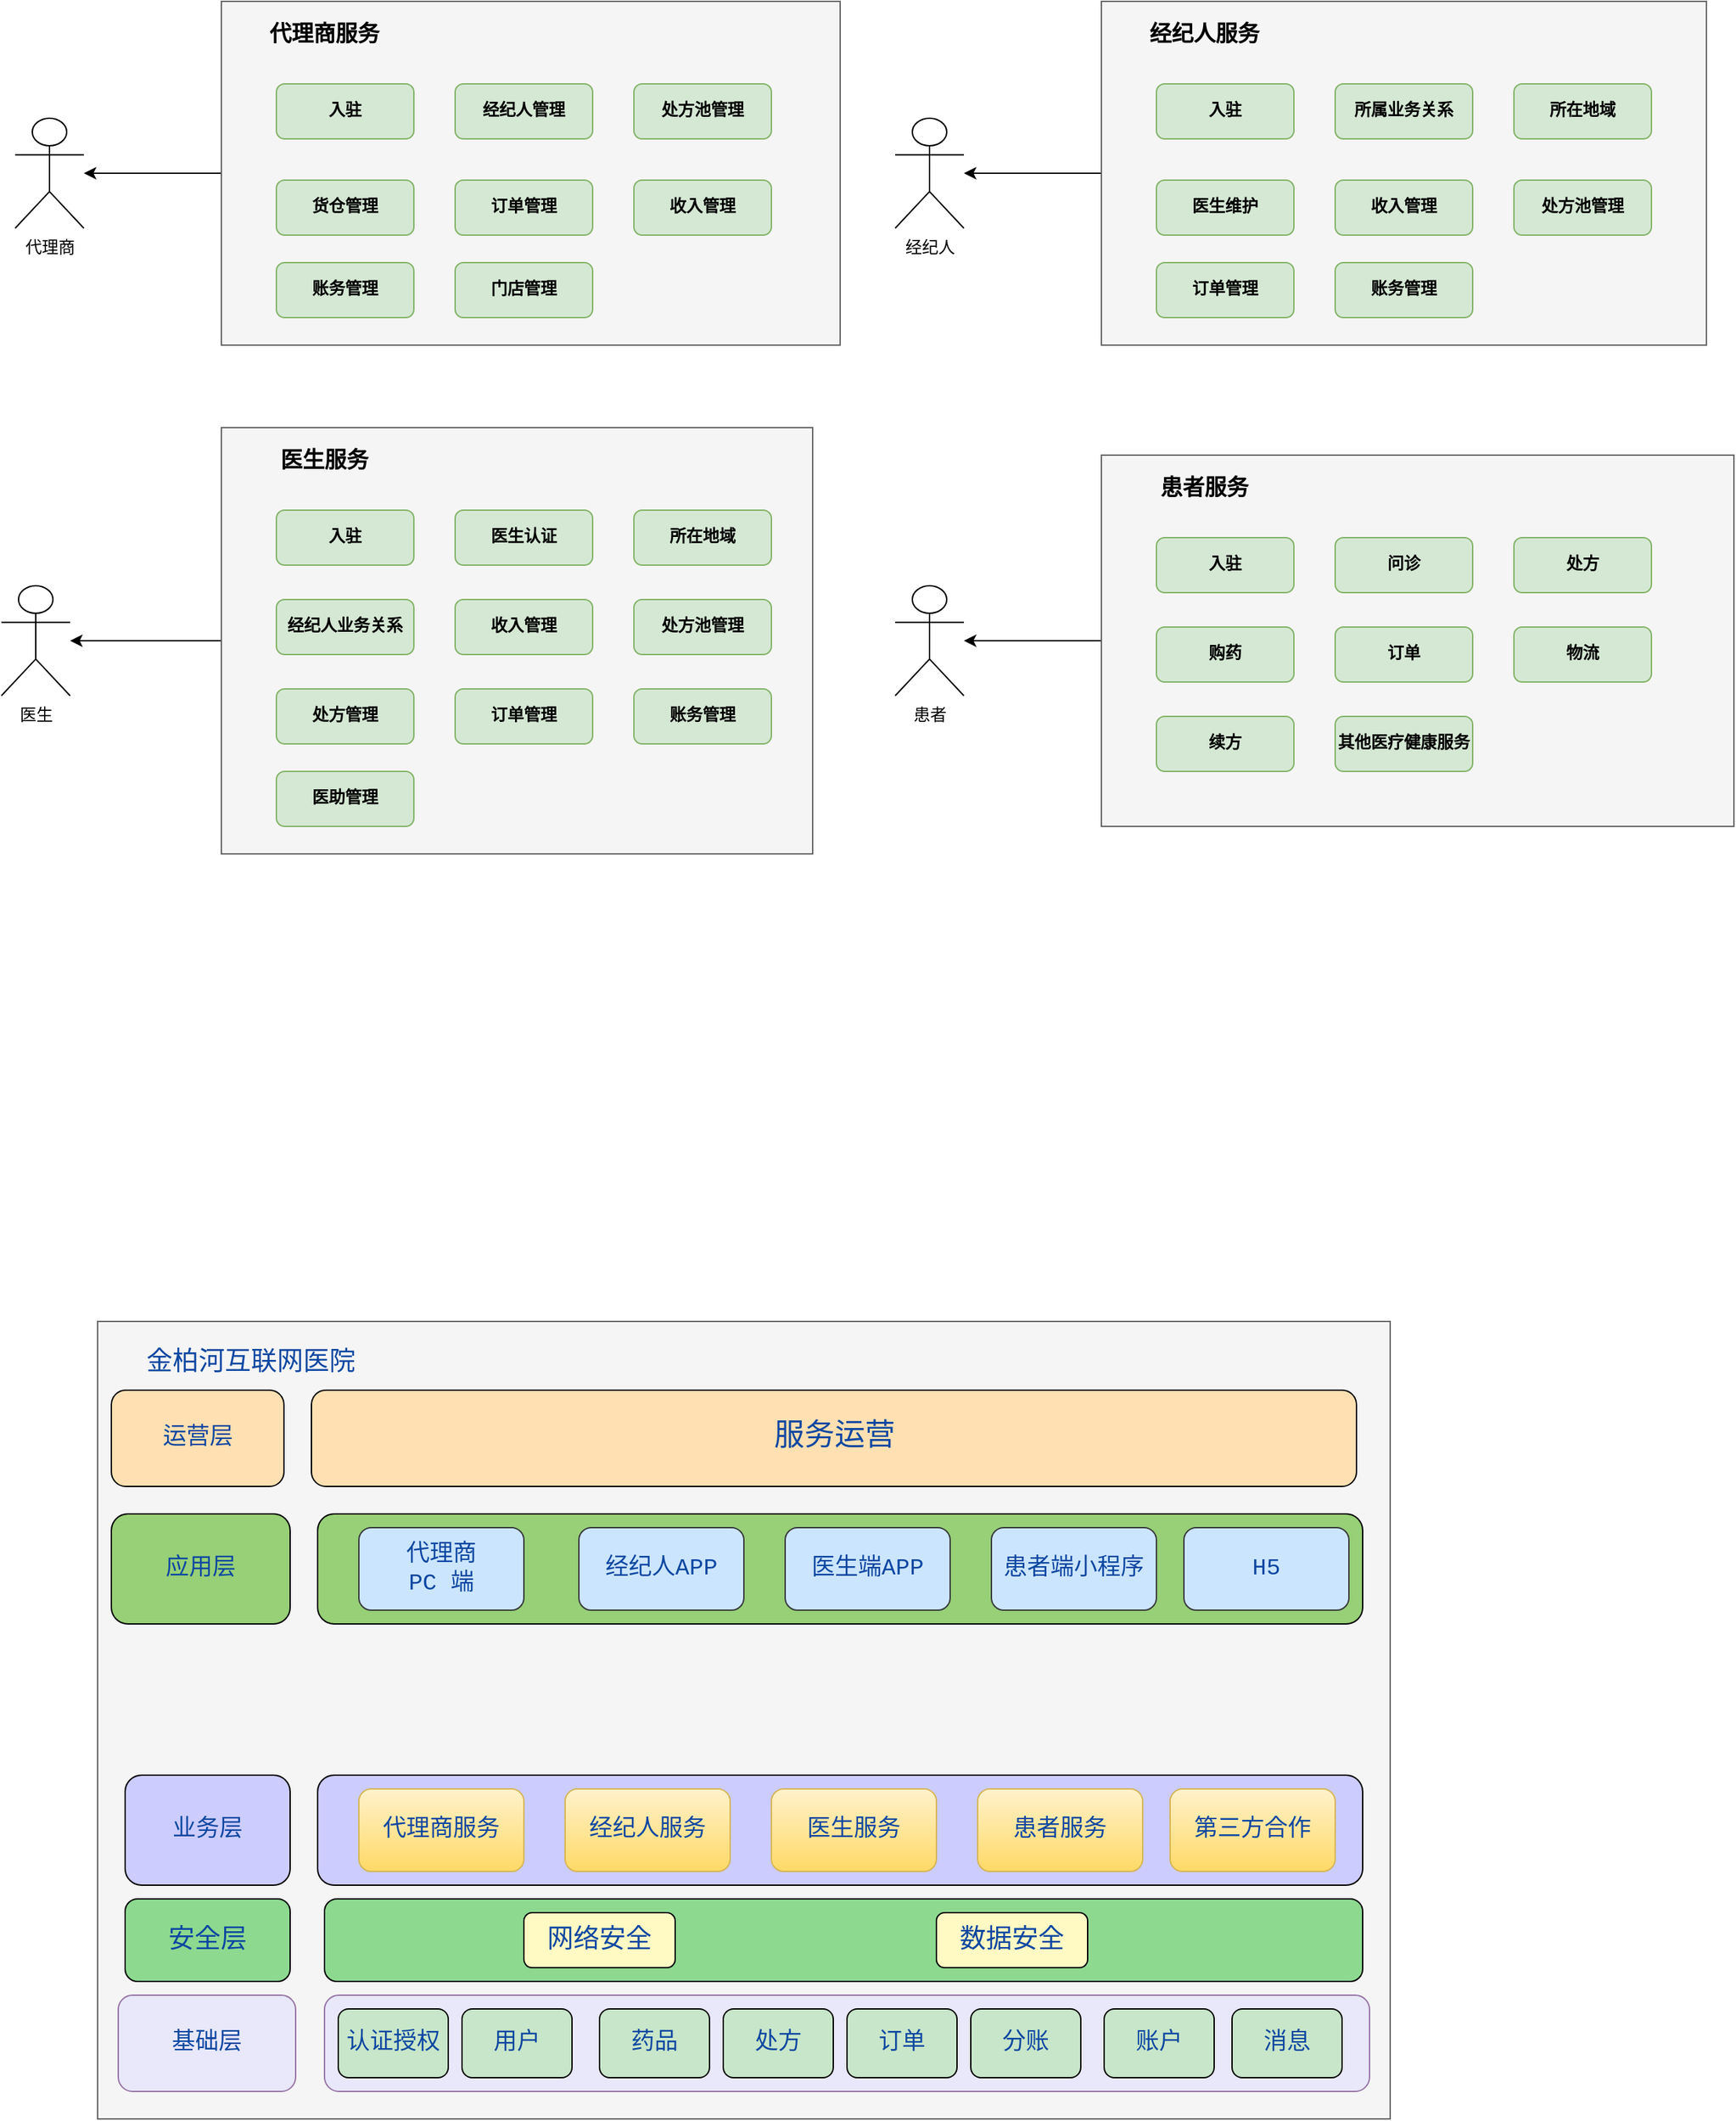 <mxfile version="20.1.3" type="github">
  <diagram id="FB3oiVCDdu1StfZkIanC" name="第 1 页">
    <mxGraphModel dx="1422" dy="1931" grid="1" gridSize="10" guides="1" tooltips="1" connect="1" arrows="1" fold="1" page="1" pageScale="1" pageWidth="827" pageHeight="1169" math="0" shadow="0">
      <root>
        <mxCell id="0" />
        <mxCell id="1" parent="0" />
        <mxCell id="wnDvW4o2_6gSg0_ogFNA-11" style="edgeStyle=orthogonalEdgeStyle;rounded=0;orthogonalLoop=1;jettySize=auto;html=1;fontFamily=Courier New;fontSize=16;" edge="1" parent="1" source="wnDvW4o2_6gSg0_ogFNA-1" target="wnDvW4o2_6gSg0_ogFNA-2">
          <mxGeometry relative="1" as="geometry" />
        </mxCell>
        <mxCell id="wnDvW4o2_6gSg0_ogFNA-1" value="" style="rounded=0;whiteSpace=wrap;html=1;fillColor=#f5f5f5;fontColor=#333333;strokeColor=#666666;" vertex="1" parent="1">
          <mxGeometry x="860" y="-80" width="440" height="250" as="geometry" />
        </mxCell>
        <mxCell id="wnDvW4o2_6gSg0_ogFNA-2" value="经纪人" style="shape=umlActor;verticalLabelPosition=bottom;verticalAlign=top;html=1;outlineConnect=0;" vertex="1" parent="1">
          <mxGeometry x="710" y="5" width="50" height="80" as="geometry" />
        </mxCell>
        <mxCell id="wnDvW4o2_6gSg0_ogFNA-3" value="&lt;b&gt;入驻&lt;/b&gt;" style="rounded=1;whiteSpace=wrap;html=1;fillColor=#d5e8d4;strokeColor=#82b366;fontFamily=Courier New;" vertex="1" parent="1">
          <mxGeometry x="900" y="-20" width="100" height="40" as="geometry" />
        </mxCell>
        <mxCell id="wnDvW4o2_6gSg0_ogFNA-4" value="&lt;b&gt;所属业务关系&lt;/b&gt;" style="rounded=1;whiteSpace=wrap;html=1;fillColor=#d5e8d4;strokeColor=#82b366;fontFamily=Courier New;" vertex="1" parent="1">
          <mxGeometry x="1030" y="-20" width="100" height="40" as="geometry" />
        </mxCell>
        <mxCell id="wnDvW4o2_6gSg0_ogFNA-5" value="&lt;b&gt;所在地域&lt;/b&gt;" style="rounded=1;whiteSpace=wrap;html=1;fillColor=#d5e8d4;strokeColor=#82b366;fontFamily=Courier New;" vertex="1" parent="1">
          <mxGeometry x="1160" y="-20" width="100" height="40" as="geometry" />
        </mxCell>
        <mxCell id="wnDvW4o2_6gSg0_ogFNA-6" value="&lt;b&gt;医生&lt;/b&gt;&lt;b&gt;维护&lt;/b&gt;" style="rounded=1;whiteSpace=wrap;html=1;fillColor=#d5e8d4;strokeColor=#82b366;fontFamily=Courier New;" vertex="1" parent="1">
          <mxGeometry x="900" y="50" width="100" height="40" as="geometry" />
        </mxCell>
        <mxCell id="wnDvW4o2_6gSg0_ogFNA-7" value="&lt;b&gt;处方池管理&lt;/b&gt;" style="rounded=1;whiteSpace=wrap;html=1;fillColor=#d5e8d4;strokeColor=#82b366;fontFamily=Courier New;" vertex="1" parent="1">
          <mxGeometry x="1160" y="50" width="100" height="40" as="geometry" />
        </mxCell>
        <mxCell id="wnDvW4o2_6gSg0_ogFNA-8" value="&lt;b&gt;收入管理&lt;/b&gt;" style="rounded=1;whiteSpace=wrap;html=1;fillColor=#d5e8d4;strokeColor=#82b366;fontFamily=Courier New;" vertex="1" parent="1">
          <mxGeometry x="1030" y="50" width="100" height="40" as="geometry" />
        </mxCell>
        <mxCell id="wnDvW4o2_6gSg0_ogFNA-9" value="&lt;b&gt;订单管理&lt;/b&gt;" style="rounded=1;whiteSpace=wrap;html=1;fillColor=#d5e8d4;strokeColor=#82b366;fontFamily=Courier New;" vertex="1" parent="1">
          <mxGeometry x="900" y="110" width="100" height="40" as="geometry" />
        </mxCell>
        <mxCell id="wnDvW4o2_6gSg0_ogFNA-10" value="经纪人服务" style="text;html=1;strokeColor=none;fillColor=none;align=center;verticalAlign=middle;whiteSpace=wrap;rounded=0;fontFamily=Courier New;fontStyle=1;fontSize=16;" vertex="1" parent="1">
          <mxGeometry x="880" y="-70" width="110" height="30" as="geometry" />
        </mxCell>
        <mxCell id="wnDvW4o2_6gSg0_ogFNA-12" style="edgeStyle=orthogonalEdgeStyle;rounded=0;orthogonalLoop=1;jettySize=auto;html=1;fontFamily=Courier New;fontSize=16;" edge="1" parent="1" source="wnDvW4o2_6gSg0_ogFNA-13" target="wnDvW4o2_6gSg0_ogFNA-14">
          <mxGeometry relative="1" as="geometry" />
        </mxCell>
        <mxCell id="wnDvW4o2_6gSg0_ogFNA-13" value="" style="rounded=0;whiteSpace=wrap;html=1;fillColor=#f5f5f5;fontColor=#333333;strokeColor=#666666;" vertex="1" parent="1">
          <mxGeometry x="220" y="230" width="430" height="310" as="geometry" />
        </mxCell>
        <mxCell id="wnDvW4o2_6gSg0_ogFNA-14" value="医生" style="shape=umlActor;verticalLabelPosition=bottom;verticalAlign=top;html=1;outlineConnect=0;" vertex="1" parent="1">
          <mxGeometry x="60" y="345" width="50" height="80" as="geometry" />
        </mxCell>
        <mxCell id="wnDvW4o2_6gSg0_ogFNA-15" value="&lt;b&gt;入驻&lt;/b&gt;" style="rounded=1;whiteSpace=wrap;html=1;fillColor=#d5e8d4;strokeColor=#82b366;fontFamily=Courier New;" vertex="1" parent="1">
          <mxGeometry x="260" y="290" width="100" height="40" as="geometry" />
        </mxCell>
        <mxCell id="wnDvW4o2_6gSg0_ogFNA-16" value="&lt;b&gt;医生认证&lt;/b&gt;" style="rounded=1;whiteSpace=wrap;html=1;fillColor=#d5e8d4;strokeColor=#82b366;fontFamily=Courier New;" vertex="1" parent="1">
          <mxGeometry x="390" y="290" width="100" height="40" as="geometry" />
        </mxCell>
        <mxCell id="wnDvW4o2_6gSg0_ogFNA-17" value="&lt;b&gt;所在地域&lt;/b&gt;" style="rounded=1;whiteSpace=wrap;html=1;fillColor=#d5e8d4;strokeColor=#82b366;fontFamily=Courier New;" vertex="1" parent="1">
          <mxGeometry x="520" y="290" width="100" height="40" as="geometry" />
        </mxCell>
        <mxCell id="wnDvW4o2_6gSg0_ogFNA-18" value="&lt;b&gt;经纪人业务关系&lt;/b&gt;" style="rounded=1;whiteSpace=wrap;html=1;fillColor=#d5e8d4;strokeColor=#82b366;fontFamily=Courier New;" vertex="1" parent="1">
          <mxGeometry x="260" y="355" width="100" height="40" as="geometry" />
        </mxCell>
        <mxCell id="wnDvW4o2_6gSg0_ogFNA-19" value="&lt;b&gt;处方池管理&lt;/b&gt;" style="rounded=1;whiteSpace=wrap;html=1;fillColor=#d5e8d4;strokeColor=#82b366;fontFamily=Courier New;" vertex="1" parent="1">
          <mxGeometry x="520" y="355" width="100" height="40" as="geometry" />
        </mxCell>
        <mxCell id="wnDvW4o2_6gSg0_ogFNA-20" value="&lt;b&gt;收入管理&lt;/b&gt;" style="rounded=1;whiteSpace=wrap;html=1;fillColor=#d5e8d4;strokeColor=#82b366;fontFamily=Courier New;" vertex="1" parent="1">
          <mxGeometry x="390" y="355" width="100" height="40" as="geometry" />
        </mxCell>
        <mxCell id="wnDvW4o2_6gSg0_ogFNA-21" value="&lt;b&gt;订单管理&lt;/b&gt;" style="rounded=1;whiteSpace=wrap;html=1;fillColor=#d5e8d4;strokeColor=#82b366;fontFamily=Courier New;" vertex="1" parent="1">
          <mxGeometry x="390" y="420" width="100" height="40" as="geometry" />
        </mxCell>
        <mxCell id="wnDvW4o2_6gSg0_ogFNA-22" value="医生服务" style="text;html=1;strokeColor=none;fillColor=none;align=center;verticalAlign=middle;whiteSpace=wrap;rounded=0;fontFamily=Courier New;fontStyle=1;fontSize=16;" vertex="1" parent="1">
          <mxGeometry x="240" y="240" width="110" height="30" as="geometry" />
        </mxCell>
        <mxCell id="wnDvW4o2_6gSg0_ogFNA-23" value="&lt;b&gt;处方管理&lt;/b&gt;" style="rounded=1;whiteSpace=wrap;html=1;fillColor=#d5e8d4;strokeColor=#82b366;fontFamily=Courier New;" vertex="1" parent="1">
          <mxGeometry x="260" y="420" width="100" height="40" as="geometry" />
        </mxCell>
        <mxCell id="wnDvW4o2_6gSg0_ogFNA-24" style="edgeStyle=orthogonalEdgeStyle;rounded=0;orthogonalLoop=1;jettySize=auto;html=1;fontFamily=Courier New;fontSize=16;" edge="1" parent="1" source="wnDvW4o2_6gSg0_ogFNA-25" target="wnDvW4o2_6gSg0_ogFNA-26">
          <mxGeometry relative="1" as="geometry" />
        </mxCell>
        <mxCell id="wnDvW4o2_6gSg0_ogFNA-25" value="" style="rounded=0;whiteSpace=wrap;html=1;fillColor=#f5f5f5;fontColor=#333333;strokeColor=#666666;" vertex="1" parent="1">
          <mxGeometry x="220" y="-80" width="450" height="250" as="geometry" />
        </mxCell>
        <mxCell id="wnDvW4o2_6gSg0_ogFNA-26" value="代理商" style="shape=umlActor;verticalLabelPosition=bottom;verticalAlign=top;html=1;outlineConnect=0;" vertex="1" parent="1">
          <mxGeometry x="70" y="5" width="50" height="80" as="geometry" />
        </mxCell>
        <mxCell id="wnDvW4o2_6gSg0_ogFNA-27" value="&lt;b&gt;入驻&lt;/b&gt;" style="rounded=1;whiteSpace=wrap;html=1;fillColor=#d5e8d4;strokeColor=#82b366;fontFamily=Courier New;" vertex="1" parent="1">
          <mxGeometry x="260" y="-20" width="100" height="40" as="geometry" />
        </mxCell>
        <mxCell id="wnDvW4o2_6gSg0_ogFNA-28" value="&lt;b&gt;处方池管理&lt;/b&gt;" style="rounded=1;whiteSpace=wrap;html=1;fillColor=#d5e8d4;strokeColor=#82b366;fontFamily=Courier New;" vertex="1" parent="1">
          <mxGeometry x="520" y="-20" width="100" height="40" as="geometry" />
        </mxCell>
        <mxCell id="wnDvW4o2_6gSg0_ogFNA-29" value="&lt;b&gt;经纪人管理&lt;/b&gt;" style="rounded=1;whiteSpace=wrap;html=1;fillColor=#d5e8d4;strokeColor=#82b366;fontFamily=Courier New;" vertex="1" parent="1">
          <mxGeometry x="390" y="-20" width="100" height="40" as="geometry" />
        </mxCell>
        <mxCell id="wnDvW4o2_6gSg0_ogFNA-32" value="&lt;b&gt;收入管理&lt;/b&gt;" style="rounded=1;whiteSpace=wrap;html=1;fillColor=#d5e8d4;strokeColor=#82b366;fontFamily=Courier New;" vertex="1" parent="1">
          <mxGeometry x="520" y="50" width="100" height="40" as="geometry" />
        </mxCell>
        <mxCell id="wnDvW4o2_6gSg0_ogFNA-33" value="&lt;b&gt;货仓管理&lt;/b&gt;" style="rounded=1;whiteSpace=wrap;html=1;fillColor=#d5e8d4;strokeColor=#82b366;fontFamily=Courier New;" vertex="1" parent="1">
          <mxGeometry x="260" y="50" width="100" height="40" as="geometry" />
        </mxCell>
        <mxCell id="wnDvW4o2_6gSg0_ogFNA-34" value="代理商服务" style="text;html=1;strokeColor=none;fillColor=none;align=center;verticalAlign=middle;whiteSpace=wrap;rounded=0;fontFamily=Courier New;fontStyle=1;fontSize=16;" vertex="1" parent="1">
          <mxGeometry x="240" y="-70" width="110" height="30" as="geometry" />
        </mxCell>
        <mxCell id="wnDvW4o2_6gSg0_ogFNA-37" value="&lt;b&gt;账务管理&lt;/b&gt;" style="rounded=1;whiteSpace=wrap;html=1;fillColor=#d5e8d4;strokeColor=#82b366;fontFamily=Courier New;" vertex="1" parent="1">
          <mxGeometry x="260" y="110" width="100" height="40" as="geometry" />
        </mxCell>
        <mxCell id="wnDvW4o2_6gSg0_ogFNA-38" value="&lt;b&gt;账务管理&lt;/b&gt;" style="rounded=1;whiteSpace=wrap;html=1;fillColor=#d5e8d4;strokeColor=#82b366;fontFamily=Courier New;" vertex="1" parent="1">
          <mxGeometry x="1030" y="110" width="100" height="40" as="geometry" />
        </mxCell>
        <mxCell id="wnDvW4o2_6gSg0_ogFNA-40" value="&lt;b&gt;账务管理&lt;/b&gt;" style="rounded=1;whiteSpace=wrap;html=1;fillColor=#d5e8d4;strokeColor=#82b366;fontFamily=Courier New;" vertex="1" parent="1">
          <mxGeometry x="520" y="420" width="100" height="40" as="geometry" />
        </mxCell>
        <mxCell id="wnDvW4o2_6gSg0_ogFNA-41" value="&lt;b&gt;订单管理&lt;/b&gt;" style="rounded=1;whiteSpace=wrap;html=1;fillColor=#d5e8d4;strokeColor=#82b366;fontFamily=Courier New;" vertex="1" parent="1">
          <mxGeometry x="390" y="50" width="100" height="40" as="geometry" />
        </mxCell>
        <mxCell id="wnDvW4o2_6gSg0_ogFNA-42" style="edgeStyle=orthogonalEdgeStyle;rounded=0;orthogonalLoop=1;jettySize=auto;html=1;fontFamily=Courier New;fontSize=16;" edge="1" parent="1" source="wnDvW4o2_6gSg0_ogFNA-43" target="wnDvW4o2_6gSg0_ogFNA-44">
          <mxGeometry relative="1" as="geometry" />
        </mxCell>
        <mxCell id="wnDvW4o2_6gSg0_ogFNA-43" value="" style="rounded=0;whiteSpace=wrap;html=1;fillColor=#f5f5f5;fontColor=#333333;strokeColor=#666666;" vertex="1" parent="1">
          <mxGeometry x="860" y="250" width="460" height="270" as="geometry" />
        </mxCell>
        <mxCell id="wnDvW4o2_6gSg0_ogFNA-44" value="患者" style="shape=umlActor;verticalLabelPosition=bottom;verticalAlign=top;html=1;outlineConnect=0;" vertex="1" parent="1">
          <mxGeometry x="710" y="345" width="50" height="80" as="geometry" />
        </mxCell>
        <mxCell id="wnDvW4o2_6gSg0_ogFNA-45" value="&lt;b&gt;入驻&lt;/b&gt;" style="rounded=1;whiteSpace=wrap;html=1;fillColor=#d5e8d4;strokeColor=#82b366;fontFamily=Courier New;" vertex="1" parent="1">
          <mxGeometry x="900" y="310" width="100" height="40" as="geometry" />
        </mxCell>
        <mxCell id="wnDvW4o2_6gSg0_ogFNA-46" value="&lt;b&gt;问诊&lt;/b&gt;" style="rounded=1;whiteSpace=wrap;html=1;fillColor=#d5e8d4;strokeColor=#82b366;fontFamily=Courier New;" vertex="1" parent="1">
          <mxGeometry x="1030" y="310" width="100" height="40" as="geometry" />
        </mxCell>
        <mxCell id="wnDvW4o2_6gSg0_ogFNA-47" value="&lt;b&gt;处方&lt;/b&gt;" style="rounded=1;whiteSpace=wrap;html=1;fillColor=#d5e8d4;strokeColor=#82b366;fontFamily=Courier New;" vertex="1" parent="1">
          <mxGeometry x="1160" y="310" width="100" height="40" as="geometry" />
        </mxCell>
        <mxCell id="wnDvW4o2_6gSg0_ogFNA-48" value="&lt;b&gt;购药&lt;/b&gt;" style="rounded=1;whiteSpace=wrap;html=1;fillColor=#d5e8d4;strokeColor=#82b366;fontFamily=Courier New;" vertex="1" parent="1">
          <mxGeometry x="900" y="375" width="100" height="40" as="geometry" />
        </mxCell>
        <mxCell id="wnDvW4o2_6gSg0_ogFNA-49" value="&lt;b&gt;物流&lt;/b&gt;" style="rounded=1;whiteSpace=wrap;html=1;fillColor=#d5e8d4;strokeColor=#82b366;fontFamily=Courier New;" vertex="1" parent="1">
          <mxGeometry x="1160" y="375" width="100" height="40" as="geometry" />
        </mxCell>
        <mxCell id="wnDvW4o2_6gSg0_ogFNA-50" value="&lt;b&gt;订单&lt;/b&gt;" style="rounded=1;whiteSpace=wrap;html=1;fillColor=#d5e8d4;strokeColor=#82b366;fontFamily=Courier New;" vertex="1" parent="1">
          <mxGeometry x="1030" y="375" width="100" height="40" as="geometry" />
        </mxCell>
        <mxCell id="wnDvW4o2_6gSg0_ogFNA-52" value="患者服务" style="text;html=1;strokeColor=none;fillColor=none;align=center;verticalAlign=middle;whiteSpace=wrap;rounded=0;fontFamily=Courier New;fontStyle=1;fontSize=16;" vertex="1" parent="1">
          <mxGeometry x="880" y="260" width="110" height="30" as="geometry" />
        </mxCell>
        <mxCell id="wnDvW4o2_6gSg0_ogFNA-53" value="&lt;b&gt;续方&lt;/b&gt;" style="rounded=1;whiteSpace=wrap;html=1;fillColor=#d5e8d4;strokeColor=#82b366;fontFamily=Courier New;" vertex="1" parent="1">
          <mxGeometry x="900" y="440" width="100" height="40" as="geometry" />
        </mxCell>
        <mxCell id="wnDvW4o2_6gSg0_ogFNA-55" value="&lt;b&gt;其他医疗健康服务&lt;/b&gt;" style="rounded=1;whiteSpace=wrap;html=1;fillColor=#d5e8d4;strokeColor=#82b366;fontFamily=Courier New;" vertex="1" parent="1">
          <mxGeometry x="1030" y="440" width="100" height="40" as="geometry" />
        </mxCell>
        <mxCell id="wnDvW4o2_6gSg0_ogFNA-56" value="" style="rounded=0;whiteSpace=wrap;html=1;fillColor=#f5f5f5;fontColor=#0D47A1;strokeColor=#666666;fontStyle=0;fontFamily=Courier New;" vertex="1" parent="1">
          <mxGeometry x="130" y="880" width="940" height="580" as="geometry" />
        </mxCell>
        <mxCell id="wnDvW4o2_6gSg0_ogFNA-58" value="&lt;b&gt;门店管理&lt;/b&gt;" style="rounded=1;whiteSpace=wrap;html=1;fillColor=#d5e8d4;strokeColor=#82b366;fontFamily=Courier New;" vertex="1" parent="1">
          <mxGeometry x="390" y="110" width="100" height="40" as="geometry" />
        </mxCell>
        <mxCell id="wnDvW4o2_6gSg0_ogFNA-62" value="&lt;b&gt;医助管理&lt;/b&gt;" style="rounded=1;whiteSpace=wrap;html=1;fillColor=#d5e8d4;strokeColor=#82b366;fontFamily=Courier New;" vertex="1" parent="1">
          <mxGeometry x="260" y="480" width="100" height="40" as="geometry" />
        </mxCell>
        <mxCell id="wnDvW4o2_6gSg0_ogFNA-64" value="" style="rounded=1;whiteSpace=wrap;html=1;fontFamily=Courier New;fontSize=16;fillColor=#E8E8FA;strokeColor=#9673a6;fontColor=#0D47A1;fontStyle=0" vertex="1" parent="1">
          <mxGeometry x="295" y="1370" width="760" height="70" as="geometry" />
        </mxCell>
        <mxCell id="wnDvW4o2_6gSg0_ogFNA-66" value="&lt;font style=&quot;font-size: 17px;&quot;&gt;药品&lt;/font&gt;" style="rounded=1;whiteSpace=wrap;html=1;fontFamily=Courier New;fontSize=16;gradientColor=none;fillColor=#C8E6C9;fontColor=#0D47A1;fontStyle=0" vertex="1" parent="1">
          <mxGeometry x="495" y="1380" width="80" height="50" as="geometry" />
        </mxCell>
        <mxCell id="wnDvW4o2_6gSg0_ogFNA-67" value="&lt;font style=&quot;font-size: 17px;&quot;&gt;处方&lt;/font&gt;" style="rounded=1;whiteSpace=wrap;html=1;fontFamily=Courier New;fontSize=16;fillColor=#C8E6C9;fontColor=#0D47A1;fontStyle=0" vertex="1" parent="1">
          <mxGeometry x="585" y="1380" width="80" height="50" as="geometry" />
        </mxCell>
        <mxCell id="wnDvW4o2_6gSg0_ogFNA-68" value="&lt;font style=&quot;font-size: 17px;&quot;&gt;订单&lt;/font&gt;" style="rounded=1;whiteSpace=wrap;html=1;fontFamily=Courier New;fontSize=16;fillColor=#C8E6C9;fontColor=#0D47A1;fontStyle=0" vertex="1" parent="1">
          <mxGeometry x="675" y="1380" width="80" height="50" as="geometry" />
        </mxCell>
        <mxCell id="wnDvW4o2_6gSg0_ogFNA-69" value="&lt;font style=&quot;font-size: 17px;&quot;&gt;分账&lt;/font&gt;" style="rounded=1;whiteSpace=wrap;html=1;fontFamily=Courier New;fontSize=16;fillColor=#C8E6C9;fontColor=#0D47A1;fontStyle=0" vertex="1" parent="1">
          <mxGeometry x="765" y="1380" width="80" height="50" as="geometry" />
        </mxCell>
        <mxCell id="wnDvW4o2_6gSg0_ogFNA-70" value="&lt;font style=&quot;font-size: 17px;&quot;&gt;账户&lt;/font&gt;" style="rounded=1;whiteSpace=wrap;html=1;fontFamily=Courier New;fontSize=16;fillColor=#C8E6C9;fontColor=#0D47A1;fontStyle=0" vertex="1" parent="1">
          <mxGeometry x="862" y="1380" width="80" height="50" as="geometry" />
        </mxCell>
        <mxCell id="wnDvW4o2_6gSg0_ogFNA-72" value="&lt;font style=&quot;font-size: 17px;&quot;&gt;消息&lt;/font&gt;" style="rounded=1;whiteSpace=wrap;html=1;fontFamily=Courier New;fontSize=16;fillColor=#C8E6C9;fontColor=#0D47A1;fontStyle=0" vertex="1" parent="1">
          <mxGeometry x="955" y="1380" width="80" height="50" as="geometry" />
        </mxCell>
        <mxCell id="wnDvW4o2_6gSg0_ogFNA-74" value="" style="rounded=1;whiteSpace=wrap;html=1;fontFamily=Courier New;fontSize=16;fillColor=#CCCCFF;gradientColor=none;fontColor=#0D47A1;fontStyle=0" vertex="1" parent="1">
          <mxGeometry x="290" y="1210" width="760" height="80" as="geometry" />
        </mxCell>
        <mxCell id="wnDvW4o2_6gSg0_ogFNA-60" value="&lt;font style=&quot;font-size: 17px;&quot;&gt;医生服务&lt;/font&gt;" style="rounded=1;whiteSpace=wrap;html=1;fontFamily=Courier New;fontSize=16;fillColor=#fff2cc;strokeColor=#d6b656;gradientColor=#ffd966;fontColor=#0D47A1;fontStyle=0" vertex="1" parent="1">
          <mxGeometry x="620" y="1220" width="120" height="60" as="geometry" />
        </mxCell>
        <mxCell id="wnDvW4o2_6gSg0_ogFNA-61" value="&lt;font style=&quot;font-size: 17px;&quot;&gt;患者服务&lt;/font&gt;" style="rounded=1;whiteSpace=wrap;html=1;fontFamily=Courier New;fontSize=16;fillColor=#fff2cc;strokeColor=#d6b656;gradientColor=#ffd966;fontColor=#0D47A1;fontStyle=0" vertex="1" parent="1">
          <mxGeometry x="770" y="1220" width="120" height="60" as="geometry" />
        </mxCell>
        <mxCell id="wnDvW4o2_6gSg0_ogFNA-75" value="&lt;font style=&quot;font-size: 17px;&quot;&gt;应用层&lt;/font&gt;" style="rounded=1;whiteSpace=wrap;html=1;fontFamily=Courier New;fontSize=16;fillColor=#97D077;gradientColor=none;fontColor=#0D47A1;fontStyle=0" vertex="1" parent="1">
          <mxGeometry x="140" y="1020" width="130" height="80" as="geometry" />
        </mxCell>
        <mxCell id="wnDvW4o2_6gSg0_ogFNA-77" value="" style="rounded=1;whiteSpace=wrap;html=1;fontFamily=Courier New;fontSize=16;fillColor=#97D077;gradientColor=none;fontColor=#0D47A1;fontStyle=0" vertex="1" parent="1">
          <mxGeometry x="290" y="1020" width="760" height="80" as="geometry" />
        </mxCell>
        <mxCell id="wnDvW4o2_6gSg0_ogFNA-78" value="&lt;font style=&quot;font-size: 17px;&quot;&gt;代理商 &lt;br&gt;PC 端&lt;/font&gt;" style="rounded=1;whiteSpace=wrap;html=1;fontFamily=Courier New;fontSize=16;fillColor=#cce5ff;strokeColor=#36393d;fontColor=#0D47A1;fontStyle=0" vertex="1" parent="1">
          <mxGeometry x="320" y="1030" width="120" height="60" as="geometry" />
        </mxCell>
        <mxCell id="wnDvW4o2_6gSg0_ogFNA-79" value="&lt;font style=&quot;font-size: 17px;&quot;&gt;经纪人APP&lt;/font&gt;" style="rounded=1;whiteSpace=wrap;html=1;fontFamily=Courier New;fontSize=16;fillColor=#cce5ff;strokeColor=#36393d;fontColor=#0D47A1;fontStyle=0" vertex="1" parent="1">
          <mxGeometry x="480" y="1030" width="120" height="60" as="geometry" />
        </mxCell>
        <mxCell id="wnDvW4o2_6gSg0_ogFNA-80" value="&lt;font style=&quot;font-size: 17px;&quot;&gt;医生端APP&lt;/font&gt;" style="rounded=1;whiteSpace=wrap;html=1;fontFamily=Courier New;fontSize=16;fillColor=#cce5ff;strokeColor=#36393d;fontColor=#0D47A1;fontStyle=0" vertex="1" parent="1">
          <mxGeometry x="630" y="1030" width="120" height="60" as="geometry" />
        </mxCell>
        <mxCell id="wnDvW4o2_6gSg0_ogFNA-81" value="&lt;font style=&quot;font-size: 17px;&quot;&gt;患者端小程序&lt;/font&gt;" style="rounded=1;whiteSpace=wrap;html=1;fontFamily=Courier New;fontSize=16;fillColor=#cce5ff;strokeColor=#36393d;fontColor=#0D47A1;fontStyle=0" vertex="1" parent="1">
          <mxGeometry x="780" y="1030" width="120" height="60" as="geometry" />
        </mxCell>
        <mxCell id="wnDvW4o2_6gSg0_ogFNA-82" value="&lt;font style=&quot;font-size: 17px;&quot;&gt;运营层&lt;/font&gt;" style="rounded=1;whiteSpace=wrap;html=1;fontFamily=Courier New;fontSize=16;fillColor=#FFE0B2;gradientColor=none;fontColor=#0D47A1;fontStyle=0" vertex="1" parent="1">
          <mxGeometry x="140" y="930" width="125.5" height="70" as="geometry" />
        </mxCell>
        <mxCell id="wnDvW4o2_6gSg0_ogFNA-83" value="&lt;font style=&quot;font-size: 22px;&quot;&gt;服务运营&lt;/font&gt;" style="rounded=1;whiteSpace=wrap;html=1;fontFamily=Courier New;fontSize=16;fillColor=#FFE0B2;gradientColor=none;labelBorderColor=none;fontColor=#0D47A1;fontStyle=0" vertex="1" parent="1">
          <mxGeometry x="285.5" y="930" width="760" height="70" as="geometry" />
        </mxCell>
        <mxCell id="wnDvW4o2_6gSg0_ogFNA-86" value="&lt;font style=&quot;font-size: 19px;&quot;&gt;金柏河互联网医院&lt;/font&gt;" style="text;html=1;strokeColor=none;fillColor=none;align=center;verticalAlign=middle;whiteSpace=wrap;rounded=0;labelBorderColor=none;fontFamily=Courier New;fontSize=19;fontColor=#0D47A1;fontStyle=0" vertex="1" parent="1">
          <mxGeometry x="163" y="900" width="157" height="20" as="geometry" />
        </mxCell>
        <mxCell id="wnDvW4o2_6gSg0_ogFNA-87" value="&lt;font style=&quot;font-size: 17px;&quot;&gt;第三方合作&lt;/font&gt;" style="rounded=1;whiteSpace=wrap;html=1;fontFamily=Courier New;fontSize=16;fillColor=#fff2cc;strokeColor=#d6b656;gradientColor=#ffd966;fontColor=#0D47A1;fontStyle=0" vertex="1" parent="1">
          <mxGeometry x="910" y="1220" width="120" height="60" as="geometry" />
        </mxCell>
        <mxCell id="wnDvW4o2_6gSg0_ogFNA-88" value="&lt;font style=&quot;font-size: 17px;&quot;&gt;H5&lt;/font&gt;" style="rounded=1;whiteSpace=wrap;html=1;fontFamily=Courier New;fontSize=16;fillColor=#cce5ff;strokeColor=#36393d;fontColor=#0D47A1;fontStyle=0" vertex="1" parent="1">
          <mxGeometry x="920" y="1030" width="120" height="60" as="geometry" />
        </mxCell>
        <mxCell id="wnDvW4o2_6gSg0_ogFNA-90" value="&lt;font style=&quot;font-size: 17px;&quot;&gt;基础层&lt;/font&gt;" style="rounded=1;whiteSpace=wrap;html=1;fontFamily=Courier New;fontSize=16;fillColor=#E8E8FA;strokeColor=#9673a6;fontColor=#0D47A1;fontStyle=0" vertex="1" parent="1">
          <mxGeometry x="145" y="1370" width="129" height="70" as="geometry" />
        </mxCell>
        <mxCell id="wnDvW4o2_6gSg0_ogFNA-91" value="&lt;font style=&quot;font-size: 17px;&quot;&gt;认证授权&lt;/font&gt;" style="rounded=1;whiteSpace=wrap;html=1;fontFamily=Courier New;fontSize=16;fillColor=#C8E6C9;fontColor=#0D47A1;fontStyle=0" vertex="1" parent="1">
          <mxGeometry x="305" y="1380" width="80" height="50" as="geometry" />
        </mxCell>
        <mxCell id="wnDvW4o2_6gSg0_ogFNA-92" value="&lt;font style=&quot;font-size: 17px;&quot;&gt;用户&lt;/font&gt;" style="rounded=1;whiteSpace=wrap;html=1;fontFamily=Courier New;fontSize=16;fillColor=#C8E6C9;fontColor=#0D47A1;fontStyle=0" vertex="1" parent="1">
          <mxGeometry x="395" y="1380" width="80" height="50" as="geometry" />
        </mxCell>
        <mxCell id="wnDvW4o2_6gSg0_ogFNA-93" value="安全层" style="rounded=1;whiteSpace=wrap;html=1;labelBorderColor=none;fontFamily=Courier New;fontSize=19;fontColor=#0D47A1;fillColor=#8DD990;gradientColor=none;" vertex="1" parent="1">
          <mxGeometry x="150" y="1300" width="120" height="60" as="geometry" />
        </mxCell>
        <mxCell id="wnDvW4o2_6gSg0_ogFNA-94" value="" style="rounded=1;whiteSpace=wrap;html=1;labelBorderColor=none;fontFamily=Courier New;fontSize=19;fontColor=#0D47A1;fillColor=#8DD990;gradientColor=none;" vertex="1" parent="1">
          <mxGeometry x="295" y="1300" width="755" height="60" as="geometry" />
        </mxCell>
        <mxCell id="wnDvW4o2_6gSg0_ogFNA-95" value="网络安全" style="rounded=1;whiteSpace=wrap;html=1;labelBorderColor=none;fontFamily=Courier New;fontSize=19;fontColor=#0D47A1;fillColor=#FFF9C4;gradientColor=none;" vertex="1" parent="1">
          <mxGeometry x="440" y="1310" width="110" height="40" as="geometry" />
        </mxCell>
        <mxCell id="wnDvW4o2_6gSg0_ogFNA-96" value="数据安全" style="rounded=1;whiteSpace=wrap;html=1;labelBorderColor=none;fontFamily=Courier New;fontSize=19;fontColor=#0D47A1;fillColor=#FFF9C4;gradientColor=none;" vertex="1" parent="1">
          <mxGeometry x="740" y="1310" width="110" height="40" as="geometry" />
        </mxCell>
        <mxCell id="wnDvW4o2_6gSg0_ogFNA-101" value="&lt;font style=&quot;font-size: 17px;&quot;&gt;业务层&lt;/font&gt;" style="rounded=1;whiteSpace=wrap;html=1;fontFamily=Courier New;fontSize=16;fillColor=#CCCCFF;gradientColor=none;fontColor=#0D47A1;fontStyle=0" vertex="1" parent="1">
          <mxGeometry x="150" y="1210" width="120" height="80" as="geometry" />
        </mxCell>
        <mxCell id="wnDvW4o2_6gSg0_ogFNA-102" value="&lt;font style=&quot;font-size: 17px;&quot;&gt;代理商服务&lt;/font&gt;" style="rounded=1;whiteSpace=wrap;html=1;fontFamily=Courier New;fontSize=16;fillColor=#fff2cc;strokeColor=#d6b656;gradientColor=#ffd966;fontColor=#0D47A1;fontStyle=0" vertex="1" parent="1">
          <mxGeometry x="320" y="1220" width="120" height="60" as="geometry" />
        </mxCell>
        <mxCell id="wnDvW4o2_6gSg0_ogFNA-103" value="&lt;font style=&quot;font-size: 17px;&quot;&gt;经纪人服务&lt;/font&gt;" style="rounded=1;whiteSpace=wrap;html=1;fontFamily=Courier New;fontSize=16;fillColor=#fff2cc;strokeColor=#d6b656;gradientColor=#ffd966;fontColor=#0D47A1;fontStyle=0" vertex="1" parent="1">
          <mxGeometry x="470" y="1220" width="120" height="60" as="geometry" />
        </mxCell>
      </root>
    </mxGraphModel>
  </diagram>
</mxfile>
